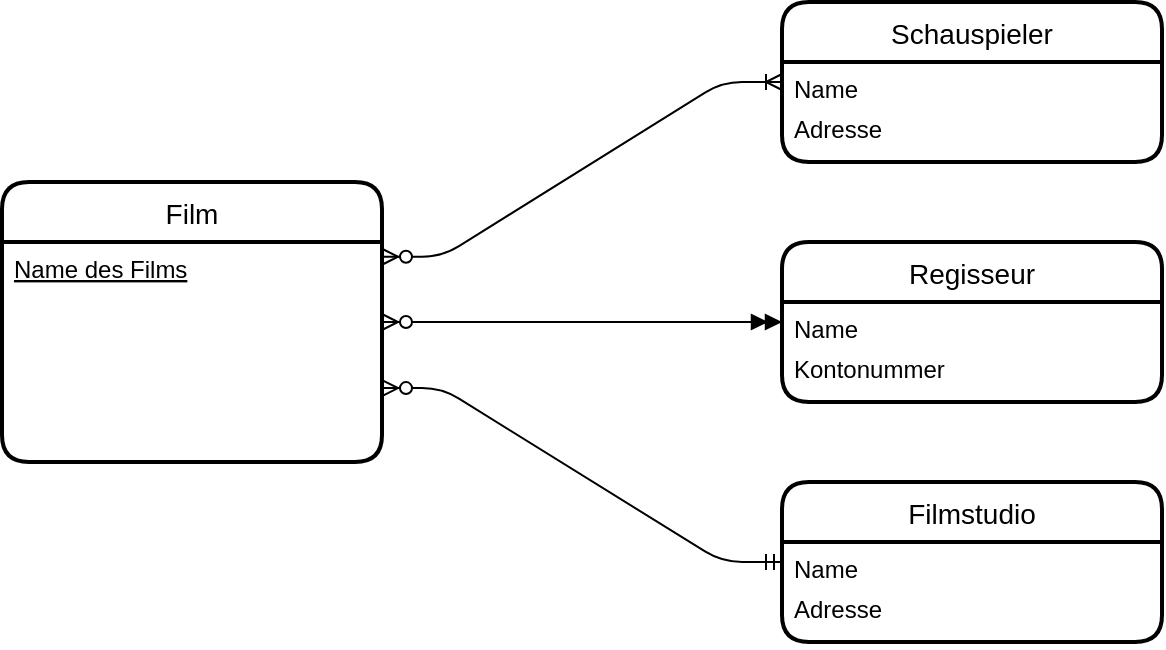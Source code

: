 <mxfile>
    <diagram id="cBEqLYG6eoiLS9xDEJrI" name="Page-1">
        <mxGraphModel dx="1108" dy="768" grid="1" gridSize="10" guides="1" tooltips="1" connect="1" arrows="1" fold="1" page="1" pageScale="1" pageWidth="850" pageHeight="1100" math="0" shadow="0">
            <root>
                <mxCell id="0"/>
                <mxCell id="1" parent="0"/>
                <mxCell id="12" value="" style="edgeStyle=entityRelationEdgeStyle;fontSize=12;html=1;endArrow=ERmandOne;startArrow=ERzeroToMany;exitX=1;exitY=0.664;exitDx=0;exitDy=0;endFill=0;shadow=0;exitPerimeter=0;" parent="1" source="16" target="27" edge="1">
                    <mxGeometry width="100" height="100" relative="1" as="geometry">
                        <mxPoint x="300" y="255" as="sourcePoint"/>
                        <mxPoint x="390.95" y="980" as="targetPoint"/>
                    </mxGeometry>
                </mxCell>
                <mxCell id="13" value="" style="edgeStyle=entityRelationEdgeStyle;fontSize=12;html=1;endArrow=doubleBlock;startArrow=ERzeroToMany;endFill=1;shadow=0;" edge="1" parent="1" target="24">
                    <mxGeometry width="100" height="100" relative="1" as="geometry">
                        <mxPoint x="300" y="210" as="sourcePoint"/>
                        <mxPoint x="450" y="735" as="targetPoint"/>
                    </mxGeometry>
                </mxCell>
                <mxCell id="14" value="" style="edgeStyle=entityRelationEdgeStyle;fontSize=12;html=1;endArrow=ERoneToMany;startArrow=ERzeroToMany;exitX=1;exitY=0.067;exitDx=0;exitDy=0;exitPerimeter=0;" edge="1" parent="1" source="16" target="21">
                    <mxGeometry width="100" height="100" relative="1" as="geometry">
                        <mxPoint x="310" y="855" as="sourcePoint"/>
                        <mxPoint x="410" y="755" as="targetPoint"/>
                    </mxGeometry>
                </mxCell>
                <mxCell id="15" value="Film" style="swimlane;childLayout=stackLayout;horizontal=1;startSize=30;horizontalStack=0;rounded=1;fontSize=14;fontStyle=0;strokeWidth=2;resizeParent=0;resizeLast=1;shadow=0;dashed=0;align=center;" vertex="1" parent="1">
                    <mxGeometry x="110" y="140" width="190" height="140" as="geometry">
                        <mxRectangle x="110" y="50" width="70" height="30" as="alternateBounds"/>
                    </mxGeometry>
                </mxCell>
                <mxCell id="16" value="Name des Films" style="text;strokeColor=none;fillColor=none;spacingLeft=4;spacingRight=4;overflow=hidden;rotatable=0;points=[[0,0.5],[1,0.5]];portConstraint=eastwest;fontSize=12;fontStyle=4" vertex="1" parent="15">
                    <mxGeometry y="30" width="190" height="110" as="geometry"/>
                </mxCell>
                <mxCell id="21" value="Schauspieler" style="swimlane;childLayout=stackLayout;horizontal=1;startSize=30;horizontalStack=0;rounded=1;fontSize=14;fontStyle=0;strokeWidth=2;resizeParent=0;resizeLast=1;shadow=0;dashed=0;align=center;" vertex="1" parent="1">
                    <mxGeometry x="500" y="50" width="190" height="80" as="geometry">
                        <mxRectangle x="110" y="50" width="70" height="30" as="alternateBounds"/>
                    </mxGeometry>
                </mxCell>
                <mxCell id="22" value="Name" style="text;strokeColor=none;fillColor=none;spacingLeft=4;spacingRight=4;overflow=hidden;rotatable=0;points=[[0,0.5],[1,0.5]];portConstraint=eastwest;fontSize=12;" vertex="1" parent="21">
                    <mxGeometry y="30" width="190" height="20" as="geometry"/>
                </mxCell>
                <mxCell id="23" value="Adresse" style="text;strokeColor=none;fillColor=none;spacingLeft=4;spacingRight=4;overflow=hidden;rotatable=0;points=[[0,0.5],[1,0.5]];portConstraint=eastwest;fontSize=12;" vertex="1" parent="21">
                    <mxGeometry y="50" width="190" height="30" as="geometry"/>
                </mxCell>
                <mxCell id="24" value="Regisseur" style="swimlane;childLayout=stackLayout;horizontal=1;startSize=30;horizontalStack=0;rounded=1;fontSize=14;fontStyle=0;strokeWidth=2;resizeParent=0;resizeLast=1;shadow=0;dashed=0;align=center;" vertex="1" parent="1">
                    <mxGeometry x="500" y="170" width="190" height="80" as="geometry">
                        <mxRectangle x="110" y="50" width="70" height="30" as="alternateBounds"/>
                    </mxGeometry>
                </mxCell>
                <mxCell id="25" value="Name" style="text;strokeColor=none;fillColor=none;spacingLeft=4;spacingRight=4;overflow=hidden;rotatable=0;points=[[0,0.5],[1,0.5]];portConstraint=eastwest;fontSize=12;" vertex="1" parent="24">
                    <mxGeometry y="30" width="190" height="20" as="geometry"/>
                </mxCell>
                <mxCell id="26" value="Kontonummer" style="text;strokeColor=none;fillColor=none;spacingLeft=4;spacingRight=4;overflow=hidden;rotatable=0;points=[[0,0.5],[1,0.5]];portConstraint=eastwest;fontSize=12;" vertex="1" parent="24">
                    <mxGeometry y="50" width="190" height="30" as="geometry"/>
                </mxCell>
                <mxCell id="27" value="Filmstudio" style="swimlane;childLayout=stackLayout;horizontal=1;startSize=30;horizontalStack=0;rounded=1;fontSize=14;fontStyle=0;strokeWidth=2;resizeParent=0;resizeLast=1;shadow=0;dashed=0;align=center;" vertex="1" parent="1">
                    <mxGeometry x="500" y="290" width="190" height="80" as="geometry">
                        <mxRectangle x="110" y="50" width="70" height="30" as="alternateBounds"/>
                    </mxGeometry>
                </mxCell>
                <mxCell id="28" value="Name" style="text;strokeColor=none;fillColor=none;spacingLeft=4;spacingRight=4;overflow=hidden;rotatable=0;points=[[0,0.5],[1,0.5]];portConstraint=eastwest;fontSize=12;" vertex="1" parent="27">
                    <mxGeometry y="30" width="190" height="20" as="geometry"/>
                </mxCell>
                <mxCell id="29" value="Adresse" style="text;strokeColor=none;fillColor=none;spacingLeft=4;spacingRight=4;overflow=hidden;rotatable=0;points=[[0,0.5],[1,0.5]];portConstraint=eastwest;fontSize=12;" vertex="1" parent="27">
                    <mxGeometry y="50" width="190" height="30" as="geometry"/>
                </mxCell>
            </root>
        </mxGraphModel>
    </diagram>
</mxfile>